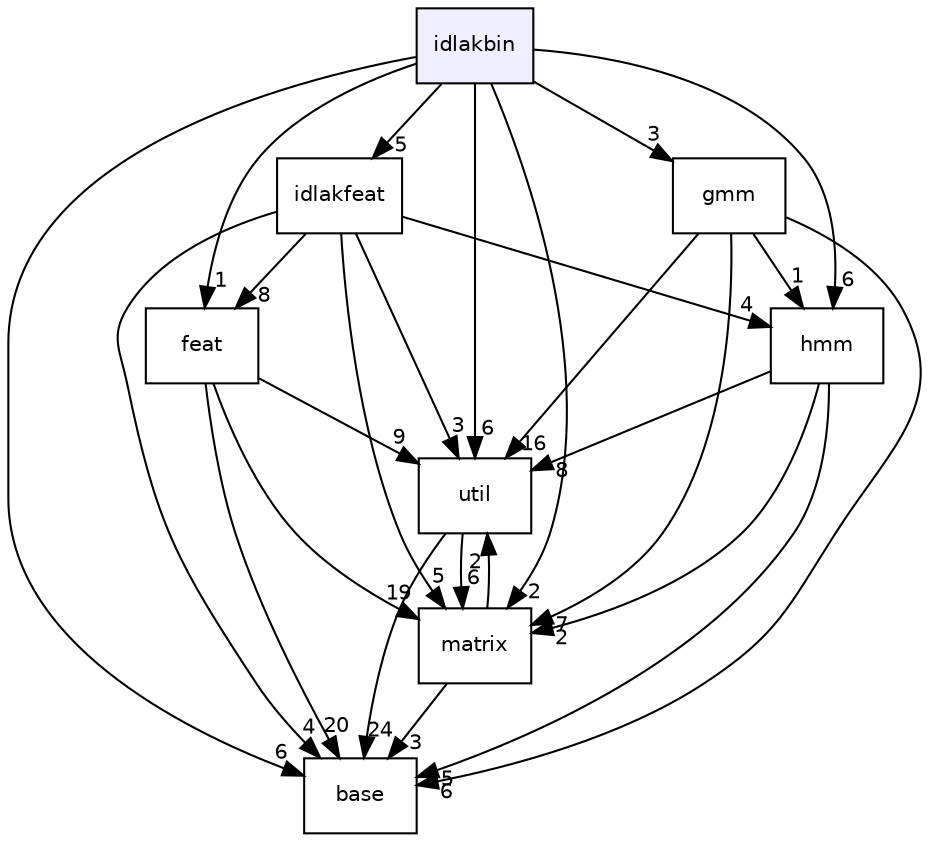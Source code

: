 digraph "idlakbin" {
  compound=true
  node [ fontsize="10", fontname="Helvetica"];
  edge [ labelfontsize="10", labelfontname="Helvetica"];
  dir_935dfcc215e705bd78613b6e83231872 [shape=box, label="idlakbin", style="filled", fillcolor="#eeeeff", pencolor="black", URL="dir_935dfcc215e705bd78613b6e83231872.html"];
  dir_f8ba563c7c64fffab9da0ebf98c94aa9 [shape=box label="feat" URL="dir_f8ba563c7c64fffab9da0ebf98c94aa9.html"];
  dir_23ec12649285f9fabf3a6b7380226c28 [shape=box label="util" URL="dir_23ec12649285f9fabf3a6b7380226c28.html"];
  dir_109f68d84cef4a133396a0be144fa9b1 [shape=box label="matrix" URL="dir_109f68d84cef4a133396a0be144fa9b1.html"];
  dir_e914ee4d4a44400f1fdb170cb4ead18a [shape=box label="base" URL="dir_e914ee4d4a44400f1fdb170cb4ead18a.html"];
  dir_83046f16fec9646e130fcecf71ab47dc [shape=box label="idlakfeat" URL="dir_83046f16fec9646e130fcecf71ab47dc.html"];
  dir_1150ab87bf3833b7161cf56b3aed78f9 [shape=box label="hmm" URL="dir_1150ab87bf3833b7161cf56b3aed78f9.html"];
  dir_411f61cd8229061a5d69eb0617560b44 [shape=box label="gmm" URL="dir_411f61cd8229061a5d69eb0617560b44.html"];
  dir_f8ba563c7c64fffab9da0ebf98c94aa9->dir_23ec12649285f9fabf3a6b7380226c28 [headlabel="9", labeldistance=1.5 headhref="dir_000004_000034.html"];
  dir_f8ba563c7c64fffab9da0ebf98c94aa9->dir_109f68d84cef4a133396a0be144fa9b1 [headlabel="19", labeldistance=1.5 headhref="dir_000004_000023.html"];
  dir_f8ba563c7c64fffab9da0ebf98c94aa9->dir_e914ee4d4a44400f1fdb170cb4ead18a [headlabel="20", labeldistance=1.5 headhref="dir_000004_000000.html"];
  dir_935dfcc215e705bd78613b6e83231872->dir_f8ba563c7c64fffab9da0ebf98c94aa9 [headlabel="1", labeldistance=1.5 headhref="dir_000012_000004.html"];
  dir_935dfcc215e705bd78613b6e83231872->dir_23ec12649285f9fabf3a6b7380226c28 [headlabel="6", labeldistance=1.5 headhref="dir_000012_000034.html"];
  dir_935dfcc215e705bd78613b6e83231872->dir_109f68d84cef4a133396a0be144fa9b1 [headlabel="2", labeldistance=1.5 headhref="dir_000012_000023.html"];
  dir_935dfcc215e705bd78613b6e83231872->dir_e914ee4d4a44400f1fdb170cb4ead18a [headlabel="6", labeldistance=1.5 headhref="dir_000012_000000.html"];
  dir_935dfcc215e705bd78613b6e83231872->dir_83046f16fec9646e130fcecf71ab47dc [headlabel="5", labeldistance=1.5 headhref="dir_000012_000013.html"];
  dir_935dfcc215e705bd78613b6e83231872->dir_1150ab87bf3833b7161cf56b3aed78f9 [headlabel="6", labeldistance=1.5 headhref="dir_000012_000011.html"];
  dir_935dfcc215e705bd78613b6e83231872->dir_411f61cd8229061a5d69eb0617560b44 [headlabel="3", labeldistance=1.5 headhref="dir_000012_000009.html"];
  dir_23ec12649285f9fabf3a6b7380226c28->dir_109f68d84cef4a133396a0be144fa9b1 [headlabel="6", labeldistance=1.5 headhref="dir_000034_000023.html"];
  dir_23ec12649285f9fabf3a6b7380226c28->dir_e914ee4d4a44400f1fdb170cb4ead18a [headlabel="24", labeldistance=1.5 headhref="dir_000034_000000.html"];
  dir_109f68d84cef4a133396a0be144fa9b1->dir_23ec12649285f9fabf3a6b7380226c28 [headlabel="2", labeldistance=1.5 headhref="dir_000023_000034.html"];
  dir_109f68d84cef4a133396a0be144fa9b1->dir_e914ee4d4a44400f1fdb170cb4ead18a [headlabel="3", labeldistance=1.5 headhref="dir_000023_000000.html"];
  dir_83046f16fec9646e130fcecf71ab47dc->dir_f8ba563c7c64fffab9da0ebf98c94aa9 [headlabel="8", labeldistance=1.5 headhref="dir_000013_000004.html"];
  dir_83046f16fec9646e130fcecf71ab47dc->dir_23ec12649285f9fabf3a6b7380226c28 [headlabel="3", labeldistance=1.5 headhref="dir_000013_000034.html"];
  dir_83046f16fec9646e130fcecf71ab47dc->dir_109f68d84cef4a133396a0be144fa9b1 [headlabel="5", labeldistance=1.5 headhref="dir_000013_000023.html"];
  dir_83046f16fec9646e130fcecf71ab47dc->dir_e914ee4d4a44400f1fdb170cb4ead18a [headlabel="4", labeldistance=1.5 headhref="dir_000013_000000.html"];
  dir_83046f16fec9646e130fcecf71ab47dc->dir_1150ab87bf3833b7161cf56b3aed78f9 [headlabel="4", labeldistance=1.5 headhref="dir_000013_000011.html"];
  dir_1150ab87bf3833b7161cf56b3aed78f9->dir_23ec12649285f9fabf3a6b7380226c28 [headlabel="8", labeldistance=1.5 headhref="dir_000011_000034.html"];
  dir_1150ab87bf3833b7161cf56b3aed78f9->dir_109f68d84cef4a133396a0be144fa9b1 [headlabel="2", labeldistance=1.5 headhref="dir_000011_000023.html"];
  dir_1150ab87bf3833b7161cf56b3aed78f9->dir_e914ee4d4a44400f1fdb170cb4ead18a [headlabel="5", labeldistance=1.5 headhref="dir_000011_000000.html"];
  dir_411f61cd8229061a5d69eb0617560b44->dir_23ec12649285f9fabf3a6b7380226c28 [headlabel="16", labeldistance=1.5 headhref="dir_000009_000034.html"];
  dir_411f61cd8229061a5d69eb0617560b44->dir_109f68d84cef4a133396a0be144fa9b1 [headlabel="7", labeldistance=1.5 headhref="dir_000009_000023.html"];
  dir_411f61cd8229061a5d69eb0617560b44->dir_e914ee4d4a44400f1fdb170cb4ead18a [headlabel="6", labeldistance=1.5 headhref="dir_000009_000000.html"];
  dir_411f61cd8229061a5d69eb0617560b44->dir_1150ab87bf3833b7161cf56b3aed78f9 [headlabel="1", labeldistance=1.5 headhref="dir_000009_000011.html"];
}
